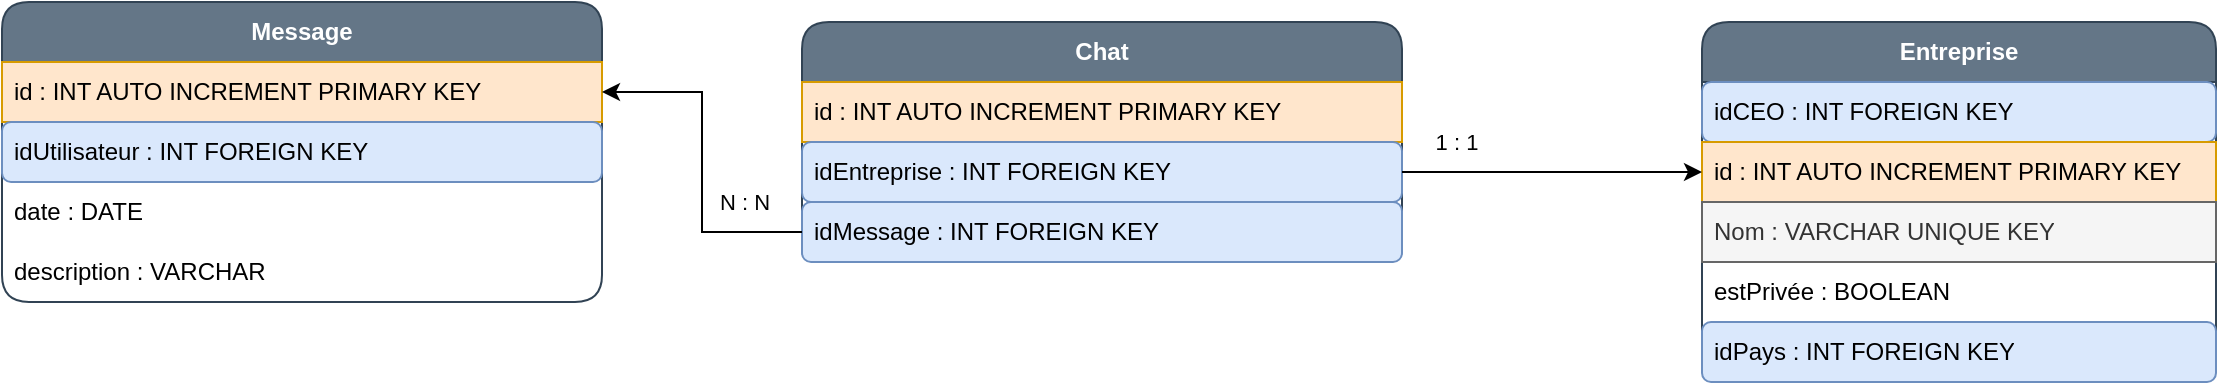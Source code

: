 <mxfile version="20.6.0" type="device"><diagram id="COAvMkLfKpFA0M7NcVsN" name="Page-1"><mxGraphModel dx="3289" dy="838" grid="1" gridSize="10" guides="1" tooltips="1" connect="1" arrows="1" fold="1" page="1" pageScale="1" pageWidth="827" pageHeight="1169" math="0" shadow="0"><root><mxCell id="0"/><mxCell id="1" parent="0"/><mxCell id="ka5cBcI65eRbiIhaqbAb-1" value="&lt;b&gt;Entreprise&lt;/b&gt;" style="swimlane;fontStyle=0;childLayout=stackLayout;horizontal=1;startSize=30;horizontalStack=0;resizeParent=1;resizeParentMax=0;resizeLast=0;collapsible=1;marginBottom=0;whiteSpace=wrap;html=1;rounded=1;fillColor=#647687;fontColor=#ffffff;strokeColor=#314354;" vertex="1" parent="1"><mxGeometry x="-270" y="220" width="257" height="180" as="geometry"/></mxCell><mxCell id="ka5cBcI65eRbiIhaqbAb-2" value="idCEO : INT FOREIGN KEY" style="text;strokeColor=#6c8ebf;fillColor=#dae8fc;align=left;verticalAlign=middle;spacingLeft=4;spacingRight=4;overflow=hidden;points=[[0,0.5],[1,0.5]];portConstraint=eastwest;rotatable=0;whiteSpace=wrap;html=1;rounded=1;" vertex="1" parent="ka5cBcI65eRbiIhaqbAb-1"><mxGeometry y="30" width="257" height="30" as="geometry"/></mxCell><mxCell id="ka5cBcI65eRbiIhaqbAb-3" value="id : INT AUTO INCREMENT PRIMARY KEY" style="text;strokeColor=#d79b00;fillColor=#ffe6cc;align=left;verticalAlign=middle;spacingLeft=4;spacingRight=4;overflow=hidden;points=[[0,0.5],[1,0.5]];portConstraint=eastwest;rotatable=0;whiteSpace=wrap;html=1;" vertex="1" parent="ka5cBcI65eRbiIhaqbAb-1"><mxGeometry y="60" width="257" height="30" as="geometry"/></mxCell><mxCell id="ka5cBcI65eRbiIhaqbAb-4" value="Nom : VARCHAR UNIQUE KEY" style="text;strokeColor=#666666;fillColor=#f5f5f5;align=left;verticalAlign=middle;spacingLeft=4;spacingRight=4;overflow=hidden;points=[[0,0.5],[1,0.5]];portConstraint=eastwest;rotatable=0;whiteSpace=wrap;html=1;fontColor=#333333;" vertex="1" parent="ka5cBcI65eRbiIhaqbAb-1"><mxGeometry y="90" width="257" height="30" as="geometry"/></mxCell><mxCell id="ka5cBcI65eRbiIhaqbAb-5" value="estPrivée : BOOLEAN" style="text;strokeColor=none;fillColor=none;align=left;verticalAlign=middle;spacingLeft=4;spacingRight=4;overflow=hidden;points=[[0,0.5],[1,0.5]];portConstraint=eastwest;rotatable=0;whiteSpace=wrap;html=1;rounded=1;" vertex="1" parent="ka5cBcI65eRbiIhaqbAb-1"><mxGeometry y="120" width="257" height="30" as="geometry"/></mxCell><mxCell id="ka5cBcI65eRbiIhaqbAb-6" value="idPays : INT FOREIGN KEY" style="text;strokeColor=#6c8ebf;fillColor=#dae8fc;align=left;verticalAlign=middle;spacingLeft=4;spacingRight=4;overflow=hidden;points=[[0,0.5],[1,0.5]];portConstraint=eastwest;rotatable=0;whiteSpace=wrap;html=1;rounded=1;" vertex="1" parent="ka5cBcI65eRbiIhaqbAb-1"><mxGeometry y="150" width="257" height="30" as="geometry"/></mxCell><mxCell id="ka5cBcI65eRbiIhaqbAb-7" value="&lt;b&gt;Chat&lt;/b&gt;" style="swimlane;fontStyle=0;childLayout=stackLayout;horizontal=1;startSize=30;horizontalStack=0;resizeParent=1;resizeParentMax=0;resizeLast=0;collapsible=1;marginBottom=0;whiteSpace=wrap;html=1;rounded=1;fillColor=#647687;fontColor=#ffffff;strokeColor=#314354;" vertex="1" parent="1"><mxGeometry x="-720" y="220" width="300" height="120" as="geometry"/></mxCell><mxCell id="ka5cBcI65eRbiIhaqbAb-8" value="id : INT AUTO INCREMENT PRIMARY KEY" style="text;strokeColor=#d79b00;fillColor=#ffe6cc;align=left;verticalAlign=middle;spacingLeft=4;spacingRight=4;overflow=hidden;points=[[0,0.5],[1,0.5]];portConstraint=eastwest;rotatable=0;whiteSpace=wrap;html=1;" vertex="1" parent="ka5cBcI65eRbiIhaqbAb-7"><mxGeometry y="30" width="300" height="30" as="geometry"/></mxCell><mxCell id="ka5cBcI65eRbiIhaqbAb-9" value="idEntreprise : INT FOREIGN KEY" style="text;strokeColor=#6c8ebf;fillColor=#dae8fc;align=left;verticalAlign=middle;spacingLeft=4;spacingRight=4;overflow=hidden;points=[[0,0.5],[1,0.5]];portConstraint=eastwest;rotatable=0;whiteSpace=wrap;html=1;rounded=1;" vertex="1" parent="ka5cBcI65eRbiIhaqbAb-7"><mxGeometry y="60" width="300" height="30" as="geometry"/></mxCell><mxCell id="ka5cBcI65eRbiIhaqbAb-10" value="idMessage : INT FOREIGN KEY" style="text;strokeColor=#6c8ebf;fillColor=#dae8fc;align=left;verticalAlign=middle;spacingLeft=4;spacingRight=4;overflow=hidden;points=[[0,0.5],[1,0.5]];portConstraint=eastwest;rotatable=0;whiteSpace=wrap;html=1;rounded=1;" vertex="1" parent="ka5cBcI65eRbiIhaqbAb-7"><mxGeometry y="90" width="300" height="30" as="geometry"/></mxCell><mxCell id="ka5cBcI65eRbiIhaqbAb-11" value="&lt;b&gt;Message&lt;/b&gt;" style="swimlane;fontStyle=0;childLayout=stackLayout;horizontal=1;startSize=30;horizontalStack=0;resizeParent=1;resizeParentMax=0;resizeLast=0;collapsible=1;marginBottom=0;whiteSpace=wrap;html=1;rounded=1;fillColor=#647687;fontColor=#ffffff;strokeColor=#314354;" vertex="1" parent="1"><mxGeometry x="-1120" y="210" width="300" height="150" as="geometry"/></mxCell><mxCell id="ka5cBcI65eRbiIhaqbAb-12" value="id : INT AUTO INCREMENT PRIMARY KEY" style="text;strokeColor=#d79b00;fillColor=#ffe6cc;align=left;verticalAlign=middle;spacingLeft=4;spacingRight=4;overflow=hidden;points=[[0,0.5],[1,0.5]];portConstraint=eastwest;rotatable=0;whiteSpace=wrap;html=1;" vertex="1" parent="ka5cBcI65eRbiIhaqbAb-11"><mxGeometry y="30" width="300" height="30" as="geometry"/></mxCell><mxCell id="ka5cBcI65eRbiIhaqbAb-13" value="idUtilisateur : INT FOREIGN KEY" style="text;strokeColor=#6c8ebf;fillColor=#dae8fc;align=left;verticalAlign=middle;spacingLeft=4;spacingRight=4;overflow=hidden;points=[[0,0.5],[1,0.5]];portConstraint=eastwest;rotatable=0;whiteSpace=wrap;html=1;rounded=1;" vertex="1" parent="ka5cBcI65eRbiIhaqbAb-11"><mxGeometry y="60" width="300" height="30" as="geometry"/></mxCell><mxCell id="ka5cBcI65eRbiIhaqbAb-14" value="date : DATE" style="text;strokeColor=none;fillColor=none;align=left;verticalAlign=middle;spacingLeft=4;spacingRight=4;overflow=hidden;points=[[0,0.5],[1,0.5]];portConstraint=eastwest;rotatable=0;whiteSpace=wrap;html=1;rounded=1;" vertex="1" parent="ka5cBcI65eRbiIhaqbAb-11"><mxGeometry y="90" width="300" height="30" as="geometry"/></mxCell><mxCell id="ka5cBcI65eRbiIhaqbAb-15" value="description : VARCHAR" style="text;strokeColor=none;fillColor=none;align=left;verticalAlign=middle;spacingLeft=4;spacingRight=4;overflow=hidden;points=[[0,0.5],[1,0.5]];portConstraint=eastwest;rotatable=0;whiteSpace=wrap;html=1;rounded=1;" vertex="1" parent="ka5cBcI65eRbiIhaqbAb-11"><mxGeometry y="120" width="300" height="30" as="geometry"/></mxCell><mxCell id="ka5cBcI65eRbiIhaqbAb-16" style="edgeStyle=orthogonalEdgeStyle;rounded=0;orthogonalLoop=1;jettySize=auto;html=1;entryX=1;entryY=0.5;entryDx=0;entryDy=0;" edge="1" parent="1" source="ka5cBcI65eRbiIhaqbAb-10" target="ka5cBcI65eRbiIhaqbAb-12"><mxGeometry relative="1" as="geometry"><mxPoint x="-710" y="460" as="targetPoint"/></mxGeometry></mxCell><mxCell id="ka5cBcI65eRbiIhaqbAb-17" value="N : N" style="edgeLabel;html=1;align=center;verticalAlign=middle;resizable=0;points=[];" vertex="1" connectable="0" parent="ka5cBcI65eRbiIhaqbAb-16"><mxGeometry x="-0.747" relative="1" as="geometry"><mxPoint x="-8" y="-15" as="offset"/></mxGeometry></mxCell><mxCell id="ka5cBcI65eRbiIhaqbAb-18" style="edgeStyle=orthogonalEdgeStyle;rounded=0;orthogonalLoop=1;jettySize=auto;html=1;entryX=0;entryY=0.5;entryDx=0;entryDy=0;" edge="1" parent="1" source="ka5cBcI65eRbiIhaqbAb-9" target="ka5cBcI65eRbiIhaqbAb-3"><mxGeometry relative="1" as="geometry"/></mxCell><mxCell id="ka5cBcI65eRbiIhaqbAb-19" value="1 : 1" style="edgeLabel;html=1;align=center;verticalAlign=middle;resizable=0;points=[];" vertex="1" connectable="0" parent="ka5cBcI65eRbiIhaqbAb-18"><mxGeometry x="-0.641" y="3" relative="1" as="geometry"><mxPoint y="-12" as="offset"/></mxGeometry></mxCell></root></mxGraphModel></diagram></mxfile>